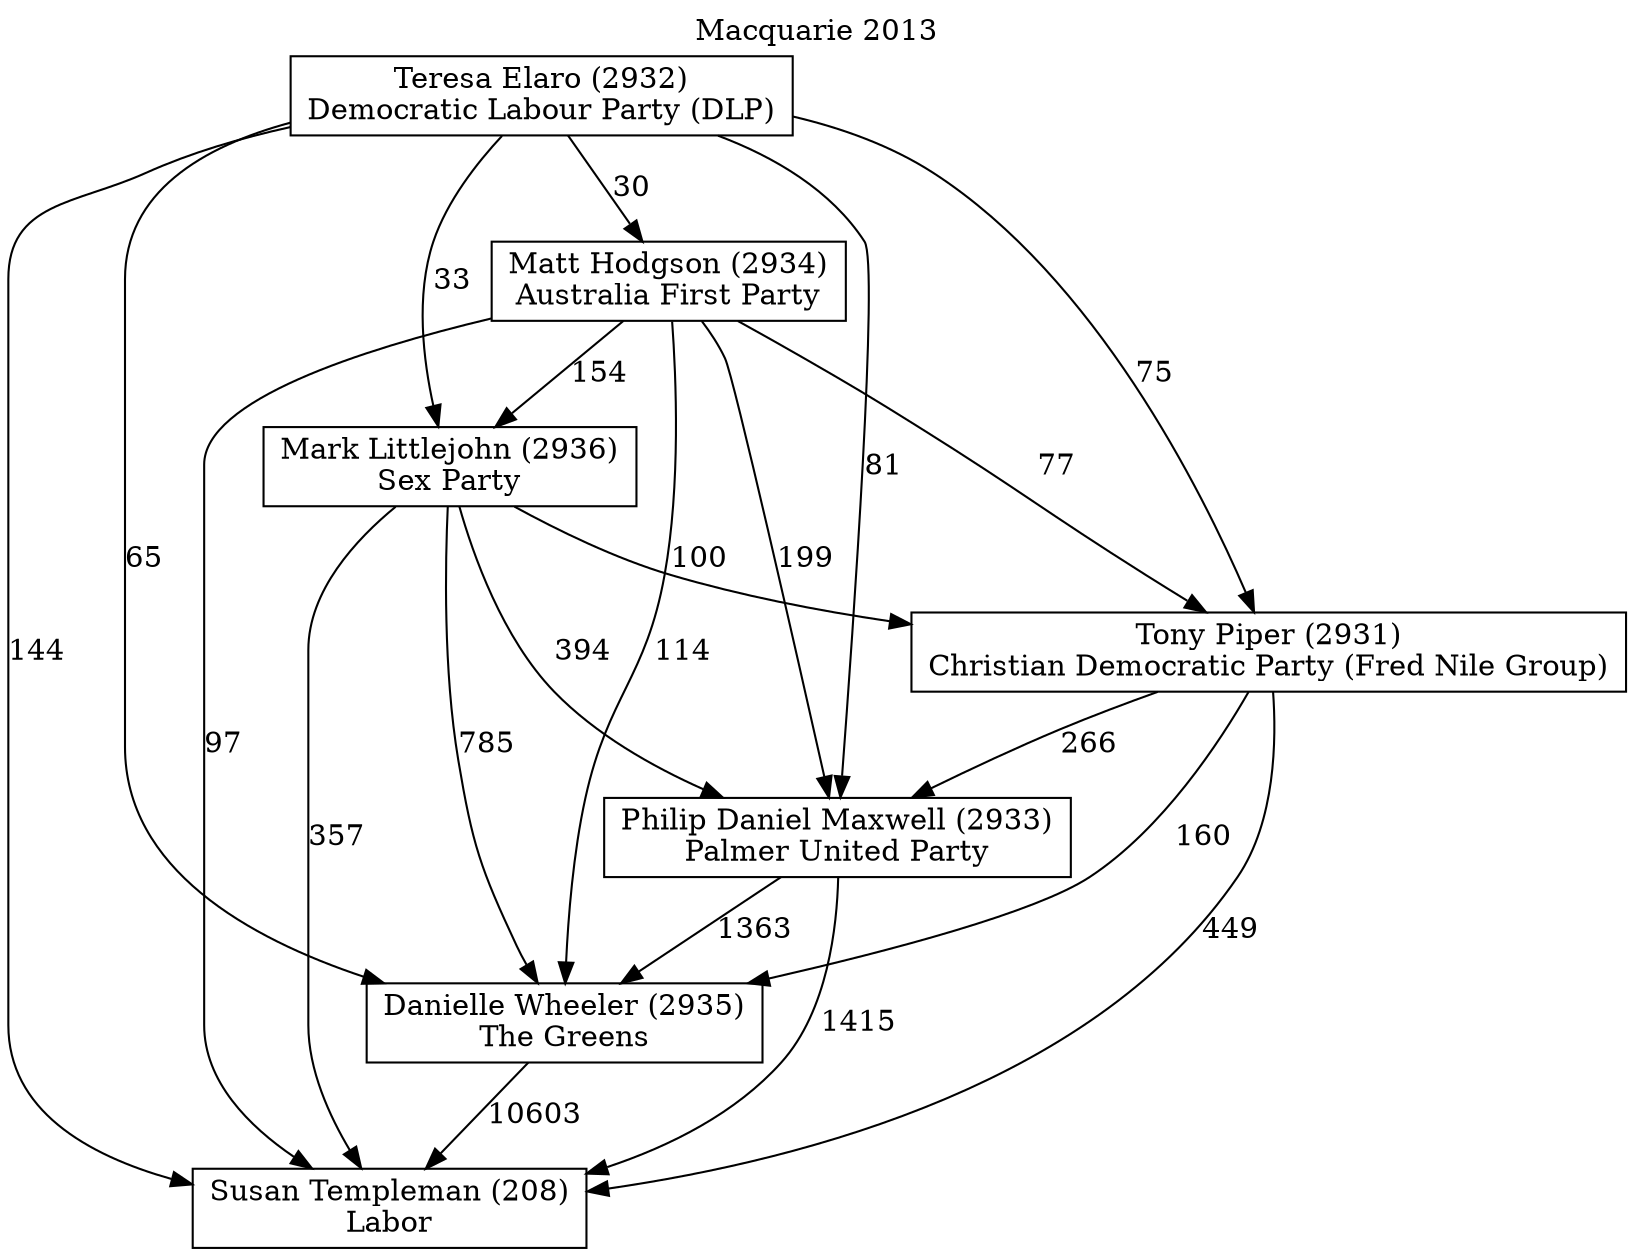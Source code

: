 // House preference flow
digraph "Susan Templeman (208)_Macquarie_2013" {
	graph [label="Macquarie 2013" labelloc=t mclimit=10]
	node [shape=box]
	"Susan Templeman (208)" [label="Susan Templeman (208)
Labor"]
	"Danielle Wheeler (2935)" [label="Danielle Wheeler (2935)
The Greens"]
	"Philip Daniel Maxwell (2933)" [label="Philip Daniel Maxwell (2933)
Palmer United Party"]
	"Tony Piper (2931)" [label="Tony Piper (2931)
Christian Democratic Party (Fred Nile Group)"]
	"Mark Littlejohn (2936)" [label="Mark Littlejohn (2936)
Sex Party"]
	"Matt Hodgson (2934)" [label="Matt Hodgson (2934)
Australia First Party"]
	"Teresa Elaro (2932)" [label="Teresa Elaro (2932)
Democratic Labour Party (DLP)"]
	"Danielle Wheeler (2935)" -> "Susan Templeman (208)" [label=10603]
	"Philip Daniel Maxwell (2933)" -> "Danielle Wheeler (2935)" [label=1363]
	"Tony Piper (2931)" -> "Philip Daniel Maxwell (2933)" [label=266]
	"Mark Littlejohn (2936)" -> "Tony Piper (2931)" [label=100]
	"Matt Hodgson (2934)" -> "Mark Littlejohn (2936)" [label=154]
	"Teresa Elaro (2932)" -> "Matt Hodgson (2934)" [label=30]
	"Philip Daniel Maxwell (2933)" -> "Susan Templeman (208)" [label=1415]
	"Tony Piper (2931)" -> "Susan Templeman (208)" [label=449]
	"Mark Littlejohn (2936)" -> "Susan Templeman (208)" [label=357]
	"Matt Hodgson (2934)" -> "Susan Templeman (208)" [label=97]
	"Teresa Elaro (2932)" -> "Susan Templeman (208)" [label=144]
	"Teresa Elaro (2932)" -> "Mark Littlejohn (2936)" [label=33]
	"Matt Hodgson (2934)" -> "Tony Piper (2931)" [label=77]
	"Teresa Elaro (2932)" -> "Tony Piper (2931)" [label=75]
	"Mark Littlejohn (2936)" -> "Philip Daniel Maxwell (2933)" [label=394]
	"Matt Hodgson (2934)" -> "Philip Daniel Maxwell (2933)" [label=199]
	"Teresa Elaro (2932)" -> "Philip Daniel Maxwell (2933)" [label=81]
	"Tony Piper (2931)" -> "Danielle Wheeler (2935)" [label=160]
	"Mark Littlejohn (2936)" -> "Danielle Wheeler (2935)" [label=785]
	"Matt Hodgson (2934)" -> "Danielle Wheeler (2935)" [label=114]
	"Teresa Elaro (2932)" -> "Danielle Wheeler (2935)" [label=65]
}
